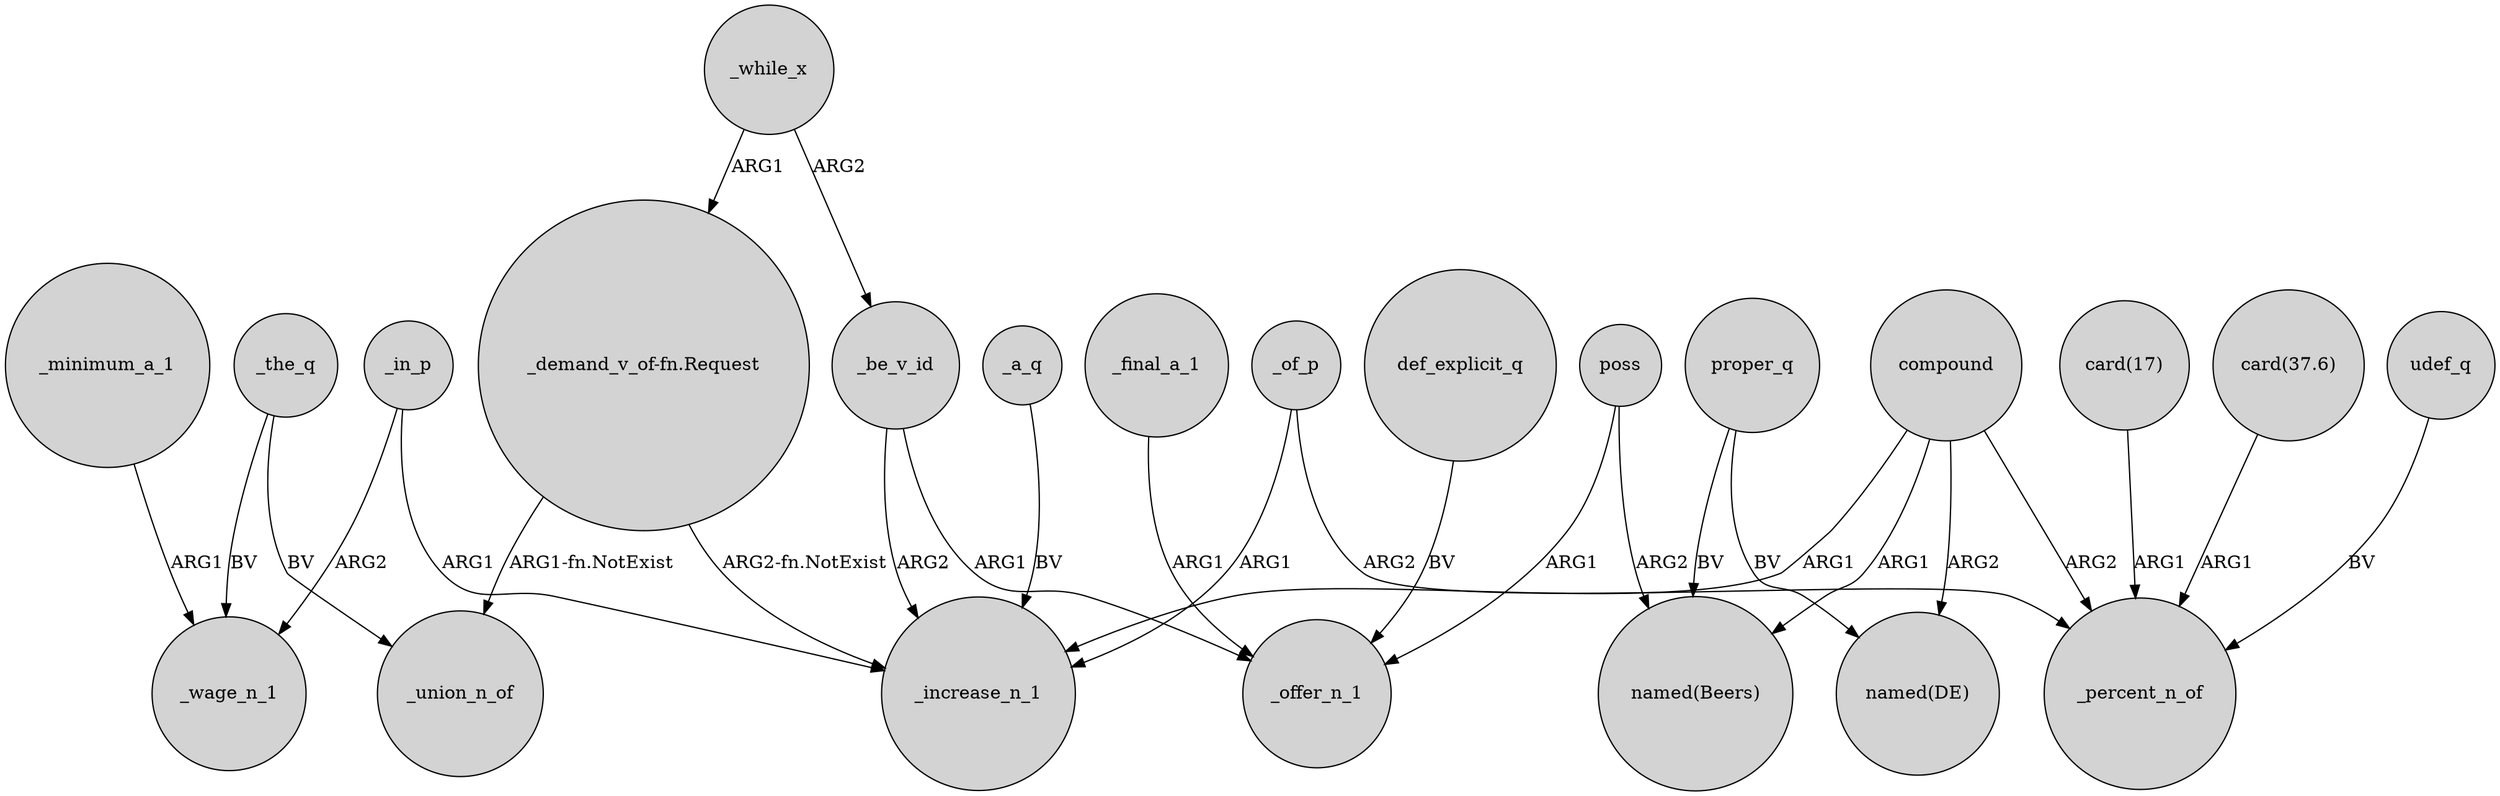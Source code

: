 digraph {
	node [shape=circle style=filled]
	_the_q -> _wage_n_1 [label=BV]
	_final_a_1 -> _offer_n_1 [label=ARG1]
	_a_q -> _increase_n_1 [label=BV]
	poss -> _offer_n_1 [label=ARG1]
	_while_x -> _be_v_id [label=ARG2]
	_minimum_a_1 -> _wage_n_1 [label=ARG1]
	"_demand_v_of-fn.Request" -> _increase_n_1 [label="ARG2-fn.NotExist"]
	_while_x -> "_demand_v_of-fn.Request" [label=ARG1]
	_the_q -> _union_n_of [label=BV]
	proper_q -> "named(Beers)" [label=BV]
	"card(17)" -> _percent_n_of [label=ARG1]
	compound -> _percent_n_of [label=ARG2]
	_be_v_id -> _increase_n_1 [label=ARG2]
	compound -> "named(DE)" [label=ARG2]
	_be_v_id -> _offer_n_1 [label=ARG1]
	_of_p -> _percent_n_of [label=ARG2]
	poss -> "named(Beers)" [label=ARG2]
	proper_q -> "named(DE)" [label=BV]
	"card(37.6)" -> _percent_n_of [label=ARG1]
	_of_p -> _increase_n_1 [label=ARG1]
	_in_p -> _wage_n_1 [label=ARG2]
	compound -> "named(Beers)" [label=ARG1]
	def_explicit_q -> _offer_n_1 [label=BV]
	compound -> _increase_n_1 [label=ARG1]
	udef_q -> _percent_n_of [label=BV]
	"_demand_v_of-fn.Request" -> _union_n_of [label="ARG1-fn.NotExist"]
	_in_p -> _increase_n_1 [label=ARG1]
}

